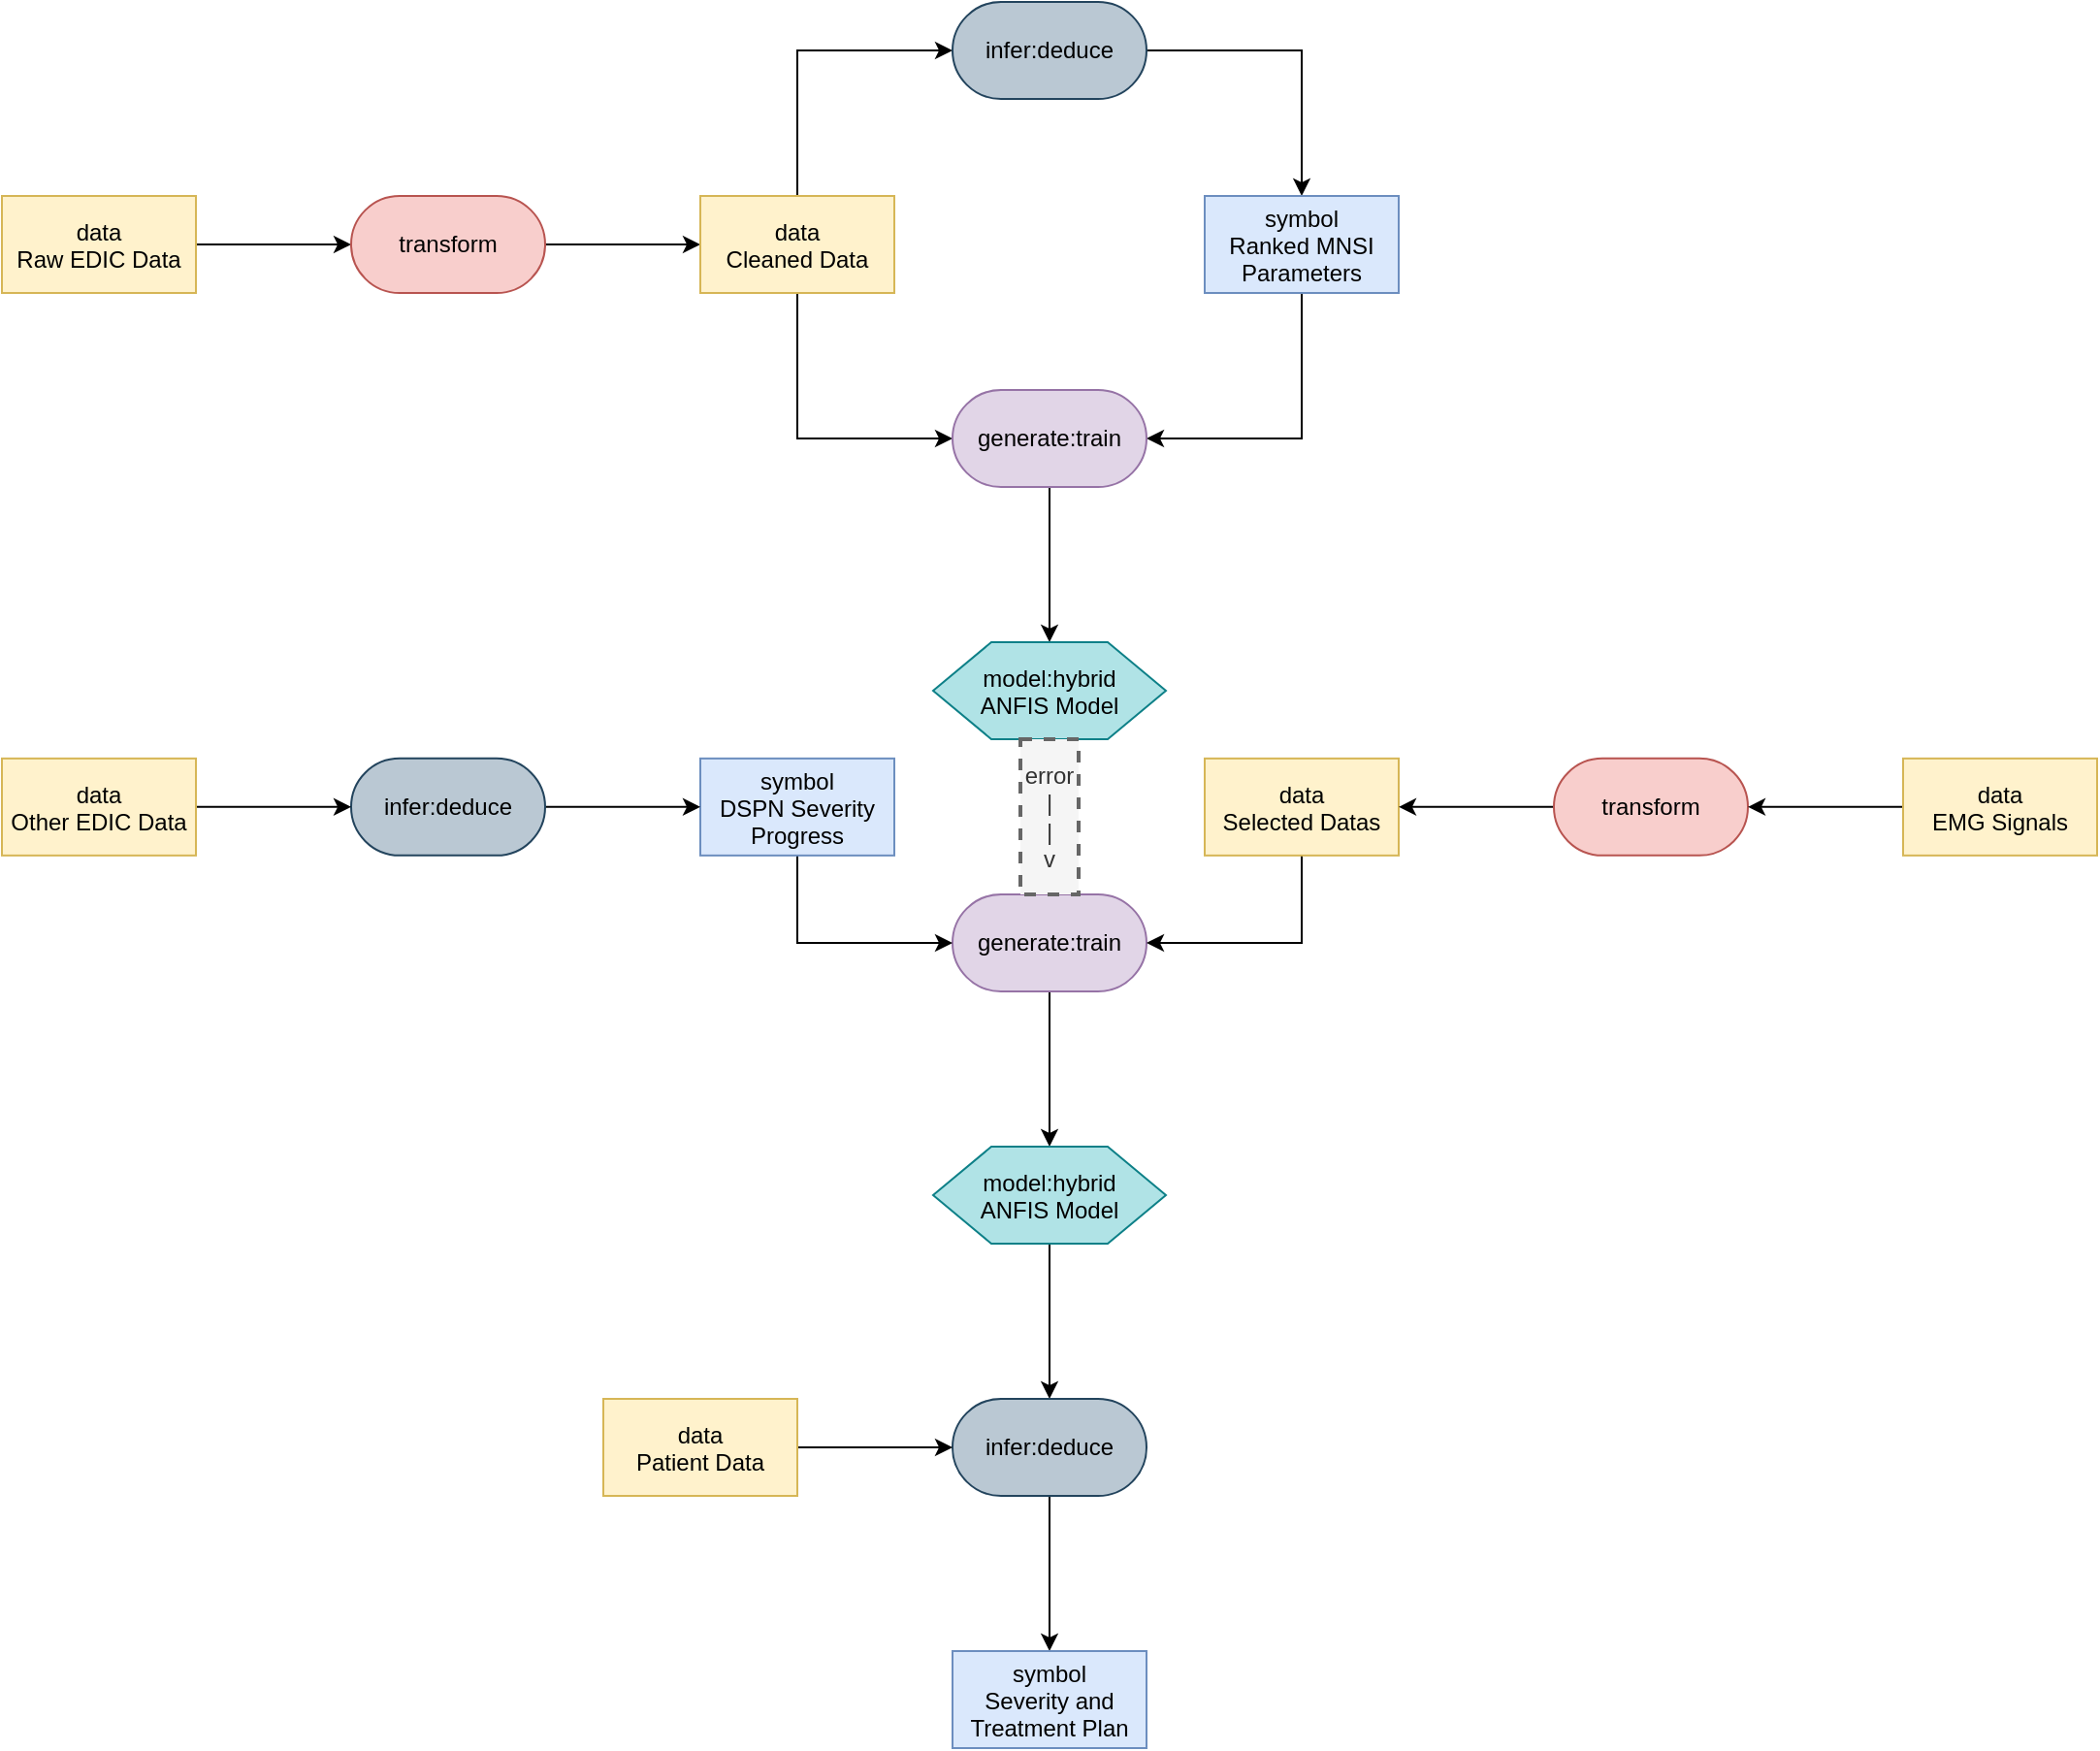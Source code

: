 <mxfile version="27.1.6" pages="2">
  <diagram name="Page-1" id="gnQ59_qfNAxgpLE1P7-v">
    <mxGraphModel dx="1429" dy="856" grid="1" gridSize="10" guides="1" tooltips="1" connect="1" arrows="1" fold="1" page="1" pageScale="1" pageWidth="3300" pageHeight="4681" math="0" shadow="0">
      <root>
        <mxCell id="0" />
        <mxCell id="1" parent="0" />
        <mxCell id="en7pM3Hq7dKchu8Cz5Mi-3" style="edgeStyle=orthogonalEdgeStyle;rounded=0;orthogonalLoop=1;jettySize=auto;html=1;exitX=1;exitY=0.5;exitDx=0;exitDy=0;entryX=0;entryY=0.5;entryDx=0;entryDy=0;" parent="1" source="en7pM3Hq7dKchu8Cz5Mi-1" target="en7pM3Hq7dKchu8Cz5Mi-2" edge="1">
          <mxGeometry relative="1" as="geometry" />
        </mxCell>
        <mxCell id="en7pM3Hq7dKchu8Cz5Mi-1" value="data&#xa;Raw EDIC Data" style="rectangle;fillColor=#fff2cc;strokeColor=#d6b656;" parent="1" name="data" vertex="1">
          <mxGeometry x="340" y="230" width="100" height="50" as="geometry" />
        </mxCell>
        <mxCell id="en7pM3Hq7dKchu8Cz5Mi-5" style="edgeStyle=orthogonalEdgeStyle;rounded=0;orthogonalLoop=1;jettySize=auto;html=1;exitX=1;exitY=0.5;exitDx=0;exitDy=0;entryX=0;entryY=0.5;entryDx=0;entryDy=0;" parent="1" source="en7pM3Hq7dKchu8Cz5Mi-2" target="en7pM3Hq7dKchu8Cz5Mi-4" edge="1">
          <mxGeometry relative="1" as="geometry" />
        </mxCell>
        <mxCell id="en7pM3Hq7dKchu8Cz5Mi-2" value="transform" style="rounded=1;whiteSpace=wrap;html=1;arcSize=50;fillColor=#f8cecc;strokeColor=#b85450;" parent="1" name="transform" vertex="1">
          <mxGeometry x="520" y="230" width="100" height="50" as="geometry" />
        </mxCell>
        <mxCell id="en7pM3Hq7dKchu8Cz5Mi-7" style="edgeStyle=orthogonalEdgeStyle;rounded=0;orthogonalLoop=1;jettySize=auto;html=1;exitX=0.5;exitY=0;exitDx=0;exitDy=0;entryX=0;entryY=0.5;entryDx=0;entryDy=0;" parent="1" source="en7pM3Hq7dKchu8Cz5Mi-4" target="en7pM3Hq7dKchu8Cz5Mi-6" edge="1">
          <mxGeometry relative="1" as="geometry" />
        </mxCell>
        <mxCell id="en7pM3Hq7dKchu8Cz5Mi-12" style="edgeStyle=orthogonalEdgeStyle;rounded=0;orthogonalLoop=1;jettySize=auto;html=1;exitX=0.5;exitY=1;exitDx=0;exitDy=0;entryX=0;entryY=0.5;entryDx=0;entryDy=0;" parent="1" source="en7pM3Hq7dKchu8Cz5Mi-4" target="en7pM3Hq7dKchu8Cz5Mi-11" edge="1">
          <mxGeometry relative="1" as="geometry" />
        </mxCell>
        <mxCell id="en7pM3Hq7dKchu8Cz5Mi-4" value="data&#xa;Cleaned Data" style="rectangle;fillColor=#fff2cc;strokeColor=#d6b656;" parent="1" name="data" vertex="1">
          <mxGeometry x="700" y="230" width="100" height="50" as="geometry" />
        </mxCell>
        <mxCell id="en7pM3Hq7dKchu8Cz5Mi-9" style="edgeStyle=orthogonalEdgeStyle;rounded=0;orthogonalLoop=1;jettySize=auto;html=1;exitX=1;exitY=0.5;exitDx=0;exitDy=0;entryX=0.5;entryY=0;entryDx=0;entryDy=0;" parent="1" source="en7pM3Hq7dKchu8Cz5Mi-6" target="en7pM3Hq7dKchu8Cz5Mi-8" edge="1">
          <mxGeometry relative="1" as="geometry" />
        </mxCell>
        <mxCell id="en7pM3Hq7dKchu8Cz5Mi-6" value="infer:deduce" style="rounded=1;whiteSpace=wrap;html=1;arcSize=50;fillColor=#bac8d3;strokeColor=#23445d;" parent="1" name="infer:deduce" vertex="1">
          <mxGeometry x="830" y="130" width="100" height="50" as="geometry" />
        </mxCell>
        <mxCell id="en7pM3Hq7dKchu8Cz5Mi-13" style="edgeStyle=orthogonalEdgeStyle;rounded=0;orthogonalLoop=1;jettySize=auto;html=1;exitX=0.5;exitY=1;exitDx=0;exitDy=0;entryX=1;entryY=0.5;entryDx=0;entryDy=0;" parent="1" source="en7pM3Hq7dKchu8Cz5Mi-8" target="en7pM3Hq7dKchu8Cz5Mi-11" edge="1">
          <mxGeometry relative="1" as="geometry" />
        </mxCell>
        <mxCell id="en7pM3Hq7dKchu8Cz5Mi-8" value="symbol&#xa;Ranked MNSI&#xa;Parameters" style="rectangle;fillColor=#dae8fc;strokeColor=#6c8ebf;" parent="1" name="symbol" vertex="1">
          <mxGeometry x="960" y="230" width="100" height="50" as="geometry" />
        </mxCell>
        <mxCell id="en7pM3Hq7dKchu8Cz5Mi-15" style="edgeStyle=orthogonalEdgeStyle;rounded=0;orthogonalLoop=1;jettySize=auto;html=1;exitX=0.5;exitY=1;exitDx=0;exitDy=0;entryX=0.5;entryY=0;entryDx=0;entryDy=0;" parent="1" source="en7pM3Hq7dKchu8Cz5Mi-11" target="en7pM3Hq7dKchu8Cz5Mi-14" edge="1">
          <mxGeometry relative="1" as="geometry" />
        </mxCell>
        <mxCell id="en7pM3Hq7dKchu8Cz5Mi-11" value="generate:train" style="rounded=1;whiteSpace=wrap;html=1;arcSize=50;fillColor=#e1d5e7;strokeColor=#9673a6;" parent="1" name="generate:train" vertex="1">
          <mxGeometry x="830" y="330" width="100" height="50" as="geometry" />
        </mxCell>
        <mxCell id="en7pM3Hq7dKchu8Cz5Mi-14" value="model:hybrid&#xa;ANFIS Model" style="shape=hexagon;perimeter=hexagonPerimeter2;fillColor=#b0e3e6;strokeColor=#0e8088;" parent="1" name="model" vertex="1">
          <mxGeometry x="820" y="460" width="120" height="50" as="geometry" />
        </mxCell>
        <mxCell id="en7pM3Hq7dKchu8Cz5Mi-34" style="edgeStyle=orthogonalEdgeStyle;rounded=0;orthogonalLoop=1;jettySize=auto;html=1;exitX=0.5;exitY=1;exitDx=0;exitDy=0;entryX=0.5;entryY=0;entryDx=0;entryDy=0;" parent="1" source="en7pM3Hq7dKchu8Cz5Mi-16" target="en7pM3Hq7dKchu8Cz5Mi-33" edge="1">
          <mxGeometry relative="1" as="geometry" />
        </mxCell>
        <mxCell id="en7pM3Hq7dKchu8Cz5Mi-16" value="generate:train" style="rounded=1;whiteSpace=wrap;html=1;arcSize=50;fillColor=#e1d5e7;strokeColor=#9673a6;" parent="1" name="generate:train" vertex="1">
          <mxGeometry x="830" y="590" width="100" height="50" as="geometry" />
        </mxCell>
        <mxCell id="en7pM3Hq7dKchu8Cz5Mi-18" value="&lt;div&gt;error&lt;/div&gt;&lt;div&gt;|&lt;/div&gt;&lt;div&gt;|&lt;/div&gt;&lt;div&gt;v&lt;/div&gt;" style="text;html=1;align=center;verticalAlign=middle;whiteSpace=wrap;rounded=0;dashed=1;fillColor=#f5f5f5;fontColor=#333333;strokeColor=#666666;strokeWidth=2;" parent="1" name="text" vertex="1">
          <mxGeometry x="865" y="510" width="30" height="80" as="geometry" />
        </mxCell>
        <mxCell id="en7pM3Hq7dKchu8Cz5Mi-24" style="edgeStyle=orthogonalEdgeStyle;rounded=0;orthogonalLoop=1;jettySize=auto;html=1;exitX=0.5;exitY=1;exitDx=0;exitDy=0;entryX=0;entryY=0.5;entryDx=0;entryDy=0;" parent="1" source="en7pM3Hq7dKchu8Cz5Mi-20" target="en7pM3Hq7dKchu8Cz5Mi-16" edge="1">
          <mxGeometry relative="1" as="geometry" />
        </mxCell>
        <mxCell id="en7pM3Hq7dKchu8Cz5Mi-20" value="symbol&#xa;DSPN Severity&#xa;Progress" style="rectangle;fillColor=#dae8fc;strokeColor=#6c8ebf;" parent="1" name="symbol" vertex="1">
          <mxGeometry x="700" y="519.93" width="100" height="50" as="geometry" />
        </mxCell>
        <mxCell id="en7pM3Hq7dKchu8Cz5Mi-22" style="edgeStyle=orthogonalEdgeStyle;rounded=0;orthogonalLoop=1;jettySize=auto;html=1;entryX=0;entryY=0.5;entryDx=0;entryDy=0;" parent="1" source="en7pM3Hq7dKchu8Cz5Mi-21" target="en7pM3Hq7dKchu8Cz5Mi-20" edge="1">
          <mxGeometry relative="1" as="geometry" />
        </mxCell>
        <mxCell id="en7pM3Hq7dKchu8Cz5Mi-21" value="infer:deduce" style="rounded=1;whiteSpace=wrap;html=1;arcSize=50;fillColor=#bac8d3;strokeColor=#23445d;" parent="1" name="infer:deduce" vertex="1">
          <mxGeometry x="520" y="519.93" width="100" height="50" as="geometry" />
        </mxCell>
        <mxCell id="en7pM3Hq7dKchu8Cz5Mi-26" style="edgeStyle=orthogonalEdgeStyle;rounded=0;orthogonalLoop=1;jettySize=auto;html=1;entryX=0;entryY=0.5;entryDx=0;entryDy=0;" parent="1" source="en7pM3Hq7dKchu8Cz5Mi-25" target="en7pM3Hq7dKchu8Cz5Mi-21" edge="1">
          <mxGeometry relative="1" as="geometry" />
        </mxCell>
        <mxCell id="en7pM3Hq7dKchu8Cz5Mi-25" value="data&#xa;Other EDIC Data" style="rectangle;fillColor=#fff2cc;strokeColor=#d6b656;" parent="1" name="data" vertex="1">
          <mxGeometry x="340" y="519.93" width="100" height="50" as="geometry" />
        </mxCell>
        <mxCell id="en7pM3Hq7dKchu8Cz5Mi-28" style="edgeStyle=orthogonalEdgeStyle;rounded=0;orthogonalLoop=1;jettySize=auto;html=1;exitX=0.5;exitY=1;exitDx=0;exitDy=0;entryX=1;entryY=0.5;entryDx=0;entryDy=0;" parent="1" source="en7pM3Hq7dKchu8Cz5Mi-27" target="en7pM3Hq7dKchu8Cz5Mi-16" edge="1">
          <mxGeometry relative="1" as="geometry" />
        </mxCell>
        <mxCell id="en7pM3Hq7dKchu8Cz5Mi-27" value="data&#xa;Selected Datas" style="rectangle;fillColor=#fff2cc;strokeColor=#d6b656;" parent="1" name="data" vertex="1">
          <mxGeometry x="960" y="519.93" width="100" height="50" as="geometry" />
        </mxCell>
        <mxCell id="en7pM3Hq7dKchu8Cz5Mi-30" style="edgeStyle=orthogonalEdgeStyle;rounded=0;orthogonalLoop=1;jettySize=auto;html=1;entryX=1;entryY=0.5;entryDx=0;entryDy=0;" parent="1" source="en7pM3Hq7dKchu8Cz5Mi-29" target="en7pM3Hq7dKchu8Cz5Mi-27" edge="1">
          <mxGeometry relative="1" as="geometry" />
        </mxCell>
        <mxCell id="en7pM3Hq7dKchu8Cz5Mi-29" value="transform" style="rounded=1;whiteSpace=wrap;html=1;arcSize=50;fillColor=#f8cecc;strokeColor=#b85450;" parent="1" name="transform" vertex="1">
          <mxGeometry x="1140" y="519.93" width="100" height="50" as="geometry" />
        </mxCell>
        <mxCell id="en7pM3Hq7dKchu8Cz5Mi-32" style="edgeStyle=orthogonalEdgeStyle;rounded=0;orthogonalLoop=1;jettySize=auto;html=1;entryX=1;entryY=0.5;entryDx=0;entryDy=0;" parent="1" source="en7pM3Hq7dKchu8Cz5Mi-31" target="en7pM3Hq7dKchu8Cz5Mi-29" edge="1">
          <mxGeometry relative="1" as="geometry" />
        </mxCell>
        <mxCell id="en7pM3Hq7dKchu8Cz5Mi-31" value="data&#xa;EMG Signals" style="rectangle;fillColor=#fff2cc;strokeColor=#d6b656;" parent="1" name="data" vertex="1">
          <mxGeometry x="1320" y="519.93" width="100" height="50" as="geometry" />
        </mxCell>
        <mxCell id="en7pM3Hq7dKchu8Cz5Mi-36" style="edgeStyle=orthogonalEdgeStyle;rounded=0;orthogonalLoop=1;jettySize=auto;html=1;exitX=0.5;exitY=1;exitDx=0;exitDy=0;entryX=0.5;entryY=0;entryDx=0;entryDy=0;" parent="1" source="en7pM3Hq7dKchu8Cz5Mi-33" target="en7pM3Hq7dKchu8Cz5Mi-35" edge="1">
          <mxGeometry relative="1" as="geometry" />
        </mxCell>
        <mxCell id="en7pM3Hq7dKchu8Cz5Mi-33" value="model:hybrid&#xa;ANFIS Model" style="shape=hexagon;perimeter=hexagonPerimeter2;fillColor=#b0e3e6;strokeColor=#0e8088;" parent="1" name="model" vertex="1">
          <mxGeometry x="820" y="720" width="120" height="50" as="geometry" />
        </mxCell>
        <mxCell id="en7pM3Hq7dKchu8Cz5Mi-40" style="edgeStyle=orthogonalEdgeStyle;rounded=0;orthogonalLoop=1;jettySize=auto;html=1;exitX=0.5;exitY=1;exitDx=0;exitDy=0;entryX=0.5;entryY=0;entryDx=0;entryDy=0;" parent="1" source="en7pM3Hq7dKchu8Cz5Mi-35" target="en7pM3Hq7dKchu8Cz5Mi-39" edge="1">
          <mxGeometry relative="1" as="geometry" />
        </mxCell>
        <mxCell id="en7pM3Hq7dKchu8Cz5Mi-35" value="infer:deduce" style="rounded=1;whiteSpace=wrap;html=1;arcSize=50;fillColor=#bac8d3;strokeColor=#23445d;" parent="1" name="infer:deduce" vertex="1">
          <mxGeometry x="830" y="850" width="100" height="50" as="geometry" />
        </mxCell>
        <mxCell id="en7pM3Hq7dKchu8Cz5Mi-38" style="edgeStyle=orthogonalEdgeStyle;rounded=0;orthogonalLoop=1;jettySize=auto;html=1;entryX=0;entryY=0.5;entryDx=0;entryDy=0;" parent="1" source="en7pM3Hq7dKchu8Cz5Mi-37" target="en7pM3Hq7dKchu8Cz5Mi-35" edge="1">
          <mxGeometry relative="1" as="geometry" />
        </mxCell>
        <mxCell id="en7pM3Hq7dKchu8Cz5Mi-37" value="data&#xa;Patient Data" style="rectangle;fillColor=#fff2cc;strokeColor=#d6b656;" parent="1" name="data" vertex="1">
          <mxGeometry x="650" y="850" width="100" height="50" as="geometry" />
        </mxCell>
        <mxCell id="en7pM3Hq7dKchu8Cz5Mi-39" value="symbol&#xa;Severity and&#xa;Treatment Plan" style="rectangle;fillColor=#dae8fc;strokeColor=#6c8ebf;" parent="1" name="symbol" vertex="1">
          <mxGeometry x="830" y="980" width="100" height="50" as="geometry" />
        </mxCell>
      </root>
    </mxGraphModel>
  </diagram>
  <diagram name="Copy of Page-1" id="POstVr1OD6XxRVhWvnuK">
    <mxGraphModel dx="1429" dy="856" grid="1" gridSize="10" guides="1" tooltips="1" connect="1" arrows="1" fold="1" page="1" pageScale="1" pageWidth="3300" pageHeight="4681" math="0" shadow="0">
      <root>
        <mxCell id="k-6E4xeZmu8ew9ISxKqr-0" />
        <mxCell id="k-6E4xeZmu8ew9ISxKqr-1" parent="k-6E4xeZmu8ew9ISxKqr-0" />
        <mxCell id="k-6E4xeZmu8ew9ISxKqr-2" style="edgeStyle=orthogonalEdgeStyle;rounded=0;orthogonalLoop=1;jettySize=auto;html=1;exitX=1;exitY=0.5;exitDx=0;exitDy=0;entryX=0;entryY=0.5;entryDx=0;entryDy=0;" edge="1" parent="k-6E4xeZmu8ew9ISxKqr-1" source="k-6E4xeZmu8ew9ISxKqr-3" target="k-6E4xeZmu8ew9ISxKqr-5">
          <mxGeometry relative="1" as="geometry" />
        </mxCell>
        <mxCell id="k-6E4xeZmu8ew9ISxKqr-3" value="data&#xa;Raw EDIC Data" style="rectangle;fillColor=#fff2cc;strokeColor=#d6b656;" name="data" vertex="1" parent="k-6E4xeZmu8ew9ISxKqr-1">
          <mxGeometry x="340" y="230" width="100" height="50" as="geometry" />
        </mxCell>
        <mxCell id="k-6E4xeZmu8ew9ISxKqr-4" style="edgeStyle=orthogonalEdgeStyle;rounded=0;orthogonalLoop=1;jettySize=auto;html=1;exitX=1;exitY=0.5;exitDx=0;exitDy=0;entryX=0;entryY=0.5;entryDx=0;entryDy=0;" edge="1" parent="k-6E4xeZmu8ew9ISxKqr-1" source="k-6E4xeZmu8ew9ISxKqr-5" target="k-6E4xeZmu8ew9ISxKqr-8">
          <mxGeometry relative="1" as="geometry" />
        </mxCell>
        <mxCell id="k-6E4xeZmu8ew9ISxKqr-5" value="transform" style="rounded=1;whiteSpace=wrap;html=1;arcSize=50;fillColor=#f8cecc;strokeColor=#b85450;" name="transform" vertex="1" parent="k-6E4xeZmu8ew9ISxKqr-1">
          <mxGeometry x="520" y="230" width="100" height="50" as="geometry" />
        </mxCell>
        <mxCell id="k-6E4xeZmu8ew9ISxKqr-6" style="edgeStyle=orthogonalEdgeStyle;rounded=0;orthogonalLoop=1;jettySize=auto;html=1;exitX=0.5;exitY=0;exitDx=0;exitDy=0;entryX=0;entryY=0.5;entryDx=0;entryDy=0;" edge="1" parent="k-6E4xeZmu8ew9ISxKqr-1" source="k-6E4xeZmu8ew9ISxKqr-8" target="k-6E4xeZmu8ew9ISxKqr-10">
          <mxGeometry relative="1" as="geometry" />
        </mxCell>
        <mxCell id="k-6E4xeZmu8ew9ISxKqr-7" style="edgeStyle=orthogonalEdgeStyle;rounded=0;orthogonalLoop=1;jettySize=auto;html=1;exitX=0.5;exitY=1;exitDx=0;exitDy=0;entryX=0;entryY=0.5;entryDx=0;entryDy=0;" edge="1" parent="k-6E4xeZmu8ew9ISxKqr-1" source="k-6E4xeZmu8ew9ISxKqr-8" target="k-6E4xeZmu8ew9ISxKqr-14">
          <mxGeometry relative="1" as="geometry" />
        </mxCell>
        <mxCell id="k-6E4xeZmu8ew9ISxKqr-8" value="data&#xa;Cleaned Data" style="rectangle;fillColor=#fff2cc;strokeColor=#d6b656;" name="data" vertex="1" parent="k-6E4xeZmu8ew9ISxKqr-1" tooltip="⚠️ Node not part of any valid pattern.">
          <mxGeometry x="700" y="230" width="100" height="50" as="geometry" />
        </mxCell>
        <mxCell id="k-6E4xeZmu8ew9ISxKqr-9" style="edgeStyle=orthogonalEdgeStyle;rounded=0;orthogonalLoop=1;jettySize=auto;html=1;exitX=1;exitY=0.5;exitDx=0;exitDy=0;entryX=0.5;entryY=0;entryDx=0;entryDy=0;" edge="1" parent="k-6E4xeZmu8ew9ISxKqr-1" source="k-6E4xeZmu8ew9ISxKqr-10" target="k-6E4xeZmu8ew9ISxKqr-12">
          <mxGeometry relative="1" as="geometry" />
        </mxCell>
        <mxCell id="k-6E4xeZmu8ew9ISxKqr-10" value="infer:deduce" style="rounded=1;whiteSpace=wrap;html=1;arcSize=50;fillColor=#bac8d3;strokeColor=#23445d;" name="infer:deduce" vertex="1" parent="k-6E4xeZmu8ew9ISxKqr-1" tooltip="⚠️ Node not part of any valid pattern.">
          <mxGeometry x="830" y="130" width="100" height="50" as="geometry" />
        </mxCell>
        <mxCell id="k-6E4xeZmu8ew9ISxKqr-11" style="edgeStyle=orthogonalEdgeStyle;rounded=0;orthogonalLoop=1;jettySize=auto;html=1;exitX=0.5;exitY=1;exitDx=0;exitDy=0;entryX=1;entryY=0.5;entryDx=0;entryDy=0;" edge="1" parent="k-6E4xeZmu8ew9ISxKqr-1" source="k-6E4xeZmu8ew9ISxKqr-12" target="k-6E4xeZmu8ew9ISxKqr-14">
          <mxGeometry relative="1" as="geometry" />
        </mxCell>
        <mxCell id="k-6E4xeZmu8ew9ISxKqr-12" value="symbol&#xa;Ranked MNSI&#xa;Parameters" style="rectangle;fillColor=#dae8fc;strokeColor=#6c8ebf;" name="symbol" vertex="1" parent="k-6E4xeZmu8ew9ISxKqr-1" tooltip="⚠️ Node not part of any valid pattern.">
          <mxGeometry x="960" y="230" width="100" height="50" as="geometry" />
        </mxCell>
        <mxCell id="k-6E4xeZmu8ew9ISxKqr-13" style="edgeStyle=orthogonalEdgeStyle;rounded=0;orthogonalLoop=1;jettySize=auto;html=1;exitX=0.5;exitY=1;exitDx=0;exitDy=0;entryX=0.5;entryY=0;entryDx=0;entryDy=0;" edge="1" parent="k-6E4xeZmu8ew9ISxKqr-1" source="k-6E4xeZmu8ew9ISxKqr-14" target="k-6E4xeZmu8ew9ISxKqr-15">
          <mxGeometry relative="1" as="geometry" />
        </mxCell>
        <mxCell id="k-6E4xeZmu8ew9ISxKqr-14" value="generate:train" style="rounded=1;whiteSpace=wrap;html=1;arcSize=50;fillColor=#e1d5e7;strokeColor=#9673a6;" name="generate:train" vertex="1" parent="k-6E4xeZmu8ew9ISxKqr-1">
          <mxGeometry x="830" y="330" width="100" height="50" as="geometry" />
        </mxCell>
        <mxCell id="X7TL2FEv3J4qkjeUDkXG-0" style="edgeStyle=orthogonalEdgeStyle;rounded=0;orthogonalLoop=1;jettySize=auto;html=1;exitX=0.5;exitY=1;exitDx=0;exitDy=0;entryX=0.5;entryY=0;entryDx=0;entryDy=0;" edge="1" parent="k-6E4xeZmu8ew9ISxKqr-1" source="k-6E4xeZmu8ew9ISxKqr-15" target="k-6E4xeZmu8ew9ISxKqr-17">
          <mxGeometry relative="1" as="geometry" />
        </mxCell>
        <mxCell id="k-6E4xeZmu8ew9ISxKqr-15" value="model:hybrid&#xa;ANFIS Model" style="shape=hexagon;perimeter=hexagonPerimeter2;fillColor=#b0e3e6;strokeColor=#0e8088;" name="model" vertex="1" parent="k-6E4xeZmu8ew9ISxKqr-1">
          <mxGeometry x="820" y="460" width="120" height="50" as="geometry" />
        </mxCell>
        <mxCell id="k-6E4xeZmu8ew9ISxKqr-16" style="edgeStyle=orthogonalEdgeStyle;rounded=0;orthogonalLoop=1;jettySize=auto;html=1;exitX=0.5;exitY=1;exitDx=0;exitDy=0;entryX=0.5;entryY=0;entryDx=0;entryDy=0;" edge="1" parent="k-6E4xeZmu8ew9ISxKqr-1" source="k-6E4xeZmu8ew9ISxKqr-17" target="k-6E4xeZmu8ew9ISxKqr-32">
          <mxGeometry relative="1" as="geometry" />
        </mxCell>
        <mxCell id="k-6E4xeZmu8ew9ISxKqr-17" value="generate:train" style="rounded=1;whiteSpace=wrap;html=1;arcSize=50;fillColor=#e1d5e7;strokeColor=#9673a6;" name="generate:train" vertex="1" parent="k-6E4xeZmu8ew9ISxKqr-1">
          <mxGeometry x="830" y="590" width="100" height="50" as="geometry" />
        </mxCell>
        <mxCell id="k-6E4xeZmu8ew9ISxKqr-19" style="edgeStyle=orthogonalEdgeStyle;rounded=0;orthogonalLoop=1;jettySize=auto;html=1;exitX=0.5;exitY=1;exitDx=0;exitDy=0;entryX=0;entryY=0.5;entryDx=0;entryDy=0;" edge="1" parent="k-6E4xeZmu8ew9ISxKqr-1" source="k-6E4xeZmu8ew9ISxKqr-20" target="k-6E4xeZmu8ew9ISxKqr-17">
          <mxGeometry relative="1" as="geometry" />
        </mxCell>
        <mxCell id="k-6E4xeZmu8ew9ISxKqr-20" value="symbol&#xa;DSPN Severity&#xa;Progress" style="rectangle;fillColor=#dae8fc;strokeColor=#6c8ebf;" name="symbol" vertex="1" parent="k-6E4xeZmu8ew9ISxKqr-1">
          <mxGeometry x="700" y="519.93" width="100" height="50" as="geometry" />
        </mxCell>
        <mxCell id="k-6E4xeZmu8ew9ISxKqr-21" style="edgeStyle=orthogonalEdgeStyle;rounded=0;orthogonalLoop=1;jettySize=auto;html=1;entryX=0;entryY=0.5;entryDx=0;entryDy=0;" edge="1" parent="k-6E4xeZmu8ew9ISxKqr-1" source="k-6E4xeZmu8ew9ISxKqr-22" target="k-6E4xeZmu8ew9ISxKqr-20">
          <mxGeometry relative="1" as="geometry" />
        </mxCell>
        <mxCell id="k-6E4xeZmu8ew9ISxKqr-22" value="infer:deduce" style="rounded=1;whiteSpace=wrap;html=1;arcSize=50;fillColor=#bac8d3;strokeColor=#23445d;" name="infer:deduce" vertex="1" parent="k-6E4xeZmu8ew9ISxKqr-1" tooltip="⚠️ Node not part of any valid pattern.">
          <mxGeometry x="520" y="519.93" width="100" height="50" as="geometry" />
        </mxCell>
        <mxCell id="k-6E4xeZmu8ew9ISxKqr-23" style="edgeStyle=orthogonalEdgeStyle;rounded=0;orthogonalLoop=1;jettySize=auto;html=1;entryX=0;entryY=0.5;entryDx=0;entryDy=0;" edge="1" parent="k-6E4xeZmu8ew9ISxKqr-1" source="k-6E4xeZmu8ew9ISxKqr-24" target="k-6E4xeZmu8ew9ISxKqr-22">
          <mxGeometry relative="1" as="geometry" />
        </mxCell>
        <mxCell id="k-6E4xeZmu8ew9ISxKqr-24" value="data&#xa;Other EDIC Data" style="rectangle;fillColor=#fff2cc;strokeColor=#d6b656;" name="data" vertex="1" parent="k-6E4xeZmu8ew9ISxKqr-1" tooltip="⚠️ Node not part of any valid pattern.">
          <mxGeometry x="340" y="519.93" width="100" height="50" as="geometry" />
        </mxCell>
        <mxCell id="k-6E4xeZmu8ew9ISxKqr-25" style="edgeStyle=orthogonalEdgeStyle;rounded=0;orthogonalLoop=1;jettySize=auto;html=1;exitX=0.5;exitY=1;exitDx=0;exitDy=0;entryX=1;entryY=0.5;entryDx=0;entryDy=0;" edge="1" parent="k-6E4xeZmu8ew9ISxKqr-1" source="k-6E4xeZmu8ew9ISxKqr-26" target="k-6E4xeZmu8ew9ISxKqr-17">
          <mxGeometry relative="1" as="geometry" />
        </mxCell>
        <mxCell id="k-6E4xeZmu8ew9ISxKqr-26" value="data&#xa;Selected Datas" style="rectangle;fillColor=#fff2cc;strokeColor=#d6b656;" name="data" vertex="1" parent="k-6E4xeZmu8ew9ISxKqr-1">
          <mxGeometry x="960" y="519.93" width="100" height="50" as="geometry" />
        </mxCell>
        <mxCell id="k-6E4xeZmu8ew9ISxKqr-27" style="edgeStyle=orthogonalEdgeStyle;rounded=0;orthogonalLoop=1;jettySize=auto;html=1;entryX=1;entryY=0.5;entryDx=0;entryDy=0;" edge="1" parent="k-6E4xeZmu8ew9ISxKqr-1" source="k-6E4xeZmu8ew9ISxKqr-28" target="k-6E4xeZmu8ew9ISxKqr-26">
          <mxGeometry relative="1" as="geometry" />
        </mxCell>
        <mxCell id="k-6E4xeZmu8ew9ISxKqr-28" value="transform" style="rounded=1;whiteSpace=wrap;html=1;arcSize=50;fillColor=#f8cecc;strokeColor=#b85450;" name="transform" vertex="1" parent="k-6E4xeZmu8ew9ISxKqr-1">
          <mxGeometry x="1140" y="519.93" width="100" height="50" as="geometry" />
        </mxCell>
        <mxCell id="k-6E4xeZmu8ew9ISxKqr-29" style="edgeStyle=orthogonalEdgeStyle;rounded=0;orthogonalLoop=1;jettySize=auto;html=1;entryX=1;entryY=0.5;entryDx=0;entryDy=0;" edge="1" parent="k-6E4xeZmu8ew9ISxKqr-1" source="k-6E4xeZmu8ew9ISxKqr-30" target="k-6E4xeZmu8ew9ISxKqr-28">
          <mxGeometry relative="1" as="geometry" />
        </mxCell>
        <mxCell id="k-6E4xeZmu8ew9ISxKqr-30" value="data&#xa;EMG Signals" style="rectangle;fillColor=#fff2cc;strokeColor=#d6b656;" name="data" vertex="1" parent="k-6E4xeZmu8ew9ISxKqr-1">
          <mxGeometry x="1320" y="519.93" width="100" height="50" as="geometry" />
        </mxCell>
        <mxCell id="k-6E4xeZmu8ew9ISxKqr-31" style="edgeStyle=orthogonalEdgeStyle;rounded=0;orthogonalLoop=1;jettySize=auto;html=1;exitX=0.5;exitY=1;exitDx=0;exitDy=0;entryX=0.5;entryY=0;entryDx=0;entryDy=0;" edge="1" parent="k-6E4xeZmu8ew9ISxKqr-1" source="k-6E4xeZmu8ew9ISxKqr-32" target="k-6E4xeZmu8ew9ISxKqr-34">
          <mxGeometry relative="1" as="geometry" />
        </mxCell>
        <mxCell id="k-6E4xeZmu8ew9ISxKqr-32" value="model:hybrid&#xa;ANFIS Model" style="shape=hexagon;perimeter=hexagonPerimeter2;fillColor=#b0e3e6;strokeColor=#0e8088;" name="model" vertex="1" parent="k-6E4xeZmu8ew9ISxKqr-1">
          <mxGeometry x="820" y="720" width="120" height="50" as="geometry" />
        </mxCell>
        <mxCell id="k-6E4xeZmu8ew9ISxKqr-33" style="edgeStyle=orthogonalEdgeStyle;rounded=0;orthogonalLoop=1;jettySize=auto;html=1;exitX=0.5;exitY=1;exitDx=0;exitDy=0;entryX=0.5;entryY=0;entryDx=0;entryDy=0;" edge="1" parent="k-6E4xeZmu8ew9ISxKqr-1" source="k-6E4xeZmu8ew9ISxKqr-34" target="k-6E4xeZmu8ew9ISxKqr-37">
          <mxGeometry relative="1" as="geometry" />
        </mxCell>
        <mxCell id="k-6E4xeZmu8ew9ISxKqr-34" value="infer:deduce" style="rounded=1;whiteSpace=wrap;html=1;arcSize=50;fillColor=#bac8d3;strokeColor=#23445d;" name="infer:deduce" vertex="1" parent="k-6E4xeZmu8ew9ISxKqr-1">
          <mxGeometry x="830" y="850" width="100" height="50" as="geometry" />
        </mxCell>
        <mxCell id="k-6E4xeZmu8ew9ISxKqr-35" style="edgeStyle=orthogonalEdgeStyle;rounded=0;orthogonalLoop=1;jettySize=auto;html=1;entryX=0;entryY=0.5;entryDx=0;entryDy=0;" edge="1" parent="k-6E4xeZmu8ew9ISxKqr-1" source="k-6E4xeZmu8ew9ISxKqr-36" target="k-6E4xeZmu8ew9ISxKqr-34">
          <mxGeometry relative="1" as="geometry" />
        </mxCell>
        <mxCell id="k-6E4xeZmu8ew9ISxKqr-36" value="data&#xa;Patient Data" style="rectangle;fillColor=#fff2cc;strokeColor=#d6b656;" name="data" vertex="1" parent="k-6E4xeZmu8ew9ISxKqr-1">
          <mxGeometry x="650" y="850" width="100" height="50" as="geometry" />
        </mxCell>
        <mxCell id="k-6E4xeZmu8ew9ISxKqr-37" value="symbol&#xa;Severity and&#xa;Treatment Plan" style="rectangle;fillColor=#dae8fc;strokeColor=#6c8ebf;" name="symbol" vertex="1" parent="k-6E4xeZmu8ew9ISxKqr-1">
          <mxGeometry x="830" y="980" width="100" height="50" as="geometry" />
        </mxCell>
        <mxCell id="K_aaUhddaGtDAaTyIPtq-0" value="&lt;div&gt;error&lt;/div&gt;" style="text;html=1;align=center;verticalAlign=middle;whiteSpace=wrap;rounded=0;dashed=1;fillColor=#f5f5f5;fontColor=#333333;strokeColor=#666666;strokeWidth=2;" name="text" vertex="1" parent="k-6E4xeZmu8ew9ISxKqr-1">
          <mxGeometry x="545" y="470" width="50" height="30" as="geometry" />
        </mxCell>
        <mxCell id="K_aaUhddaGtDAaTyIPtq-1" value="&lt;div&gt;error&lt;/div&gt;" style="text;html=1;align=center;verticalAlign=middle;whiteSpace=wrap;rounded=0;dashed=1;fillColor=#f5f5f5;fontColor=#333333;strokeColor=#666666;strokeWidth=2;" name="text" vertex="1" parent="k-6E4xeZmu8ew9ISxKqr-1">
          <mxGeometry x="855" y="190" width="50" height="30" as="geometry" />
        </mxCell>
      </root>
    </mxGraphModel>
  </diagram>
</mxfile>
